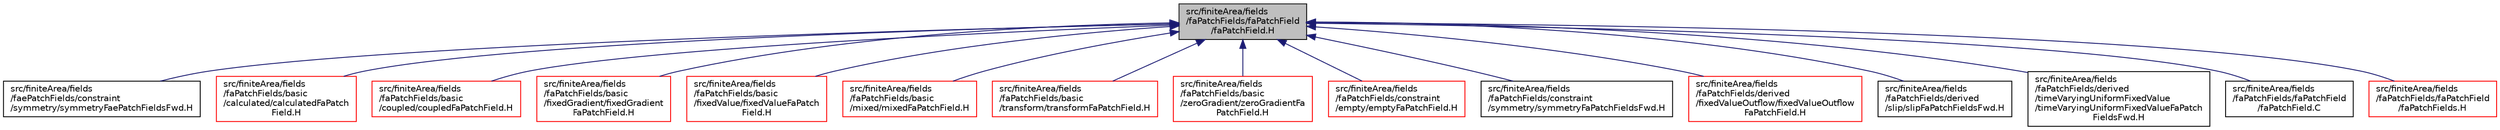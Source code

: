 digraph "src/finiteArea/fields/faPatchFields/faPatchField/faPatchField.H"
{
  bgcolor="transparent";
  edge [fontname="Helvetica",fontsize="10",labelfontname="Helvetica",labelfontsize="10"];
  node [fontname="Helvetica",fontsize="10",shape=record];
  Node1 [label="src/finiteArea/fields\l/faPatchFields/faPatchField\l/faPatchField.H",height=0.2,width=0.4,color="black", fillcolor="grey75", style="filled" fontcolor="black"];
  Node1 -> Node2 [dir="back",color="midnightblue",fontsize="10",style="solid",fontname="Helvetica"];
  Node2 [label="src/finiteArea/fields\l/faePatchFields/constraint\l/symmetry/symmetryFaePatchFieldsFwd.H",height=0.2,width=0.4,color="black",URL="$symmetryFaePatchFieldsFwd_8H.html"];
  Node1 -> Node3 [dir="back",color="midnightblue",fontsize="10",style="solid",fontname="Helvetica"];
  Node3 [label="src/finiteArea/fields\l/faPatchFields/basic\l/calculated/calculatedFaPatch\lField.H",height=0.2,width=0.4,color="red",URL="$calculatedFaPatchField_8H.html"];
  Node1 -> Node4 [dir="back",color="midnightblue",fontsize="10",style="solid",fontname="Helvetica"];
  Node4 [label="src/finiteArea/fields\l/faPatchFields/basic\l/coupled/coupledFaPatchField.H",height=0.2,width=0.4,color="red",URL="$coupledFaPatchField_8H.html"];
  Node1 -> Node5 [dir="back",color="midnightblue",fontsize="10",style="solid",fontname="Helvetica"];
  Node5 [label="src/finiteArea/fields\l/faPatchFields/basic\l/fixedGradient/fixedGradient\lFaPatchField.H",height=0.2,width=0.4,color="red",URL="$fixedGradientFaPatchField_8H.html"];
  Node1 -> Node6 [dir="back",color="midnightblue",fontsize="10",style="solid",fontname="Helvetica"];
  Node6 [label="src/finiteArea/fields\l/faPatchFields/basic\l/fixedValue/fixedValueFaPatch\lField.H",height=0.2,width=0.4,color="red",URL="$fixedValueFaPatchField_8H.html"];
  Node1 -> Node7 [dir="back",color="midnightblue",fontsize="10",style="solid",fontname="Helvetica"];
  Node7 [label="src/finiteArea/fields\l/faPatchFields/basic\l/mixed/mixedFaPatchField.H",height=0.2,width=0.4,color="red",URL="$mixedFaPatchField_8H.html"];
  Node1 -> Node8 [dir="back",color="midnightblue",fontsize="10",style="solid",fontname="Helvetica"];
  Node8 [label="src/finiteArea/fields\l/faPatchFields/basic\l/transform/transformFaPatchField.H",height=0.2,width=0.4,color="red",URL="$transformFaPatchField_8H.html"];
  Node1 -> Node9 [dir="back",color="midnightblue",fontsize="10",style="solid",fontname="Helvetica"];
  Node9 [label="src/finiteArea/fields\l/faPatchFields/basic\l/zeroGradient/zeroGradientFa\lPatchField.H",height=0.2,width=0.4,color="red",URL="$zeroGradientFaPatchField_8H.html"];
  Node1 -> Node10 [dir="back",color="midnightblue",fontsize="10",style="solid",fontname="Helvetica"];
  Node10 [label="src/finiteArea/fields\l/faPatchFields/constraint\l/empty/emptyFaPatchField.H",height=0.2,width=0.4,color="red",URL="$emptyFaPatchField_8H.html"];
  Node1 -> Node11 [dir="back",color="midnightblue",fontsize="10",style="solid",fontname="Helvetica"];
  Node11 [label="src/finiteArea/fields\l/faPatchFields/constraint\l/symmetry/symmetryFaPatchFieldsFwd.H",height=0.2,width=0.4,color="black",URL="$symmetryFaPatchFieldsFwd_8H.html"];
  Node1 -> Node12 [dir="back",color="midnightblue",fontsize="10",style="solid",fontname="Helvetica"];
  Node12 [label="src/finiteArea/fields\l/faPatchFields/derived\l/fixedValueOutflow/fixedValueOutflow\lFaPatchField.H",height=0.2,width=0.4,color="red",URL="$fixedValueOutflowFaPatchField_8H.html"];
  Node1 -> Node13 [dir="back",color="midnightblue",fontsize="10",style="solid",fontname="Helvetica"];
  Node13 [label="src/finiteArea/fields\l/faPatchFields/derived\l/slip/slipFaPatchFieldsFwd.H",height=0.2,width=0.4,color="black",URL="$slipFaPatchFieldsFwd_8H.html"];
  Node1 -> Node14 [dir="back",color="midnightblue",fontsize="10",style="solid",fontname="Helvetica"];
  Node14 [label="src/finiteArea/fields\l/faPatchFields/derived\l/timeVaryingUniformFixedValue\l/timeVaryingUniformFixedValueFaPatch\lFieldsFwd.H",height=0.2,width=0.4,color="black",URL="$timeVaryingUniformFixedValueFaPatchFieldsFwd_8H.html"];
  Node1 -> Node15 [dir="back",color="midnightblue",fontsize="10",style="solid",fontname="Helvetica"];
  Node15 [label="src/finiteArea/fields\l/faPatchFields/faPatchField\l/faPatchField.C",height=0.2,width=0.4,color="black",URL="$faPatchField_8C.html"];
  Node1 -> Node16 [dir="back",color="midnightblue",fontsize="10",style="solid",fontname="Helvetica"];
  Node16 [label="src/finiteArea/fields\l/faPatchFields/faPatchField\l/faPatchFields.H",height=0.2,width=0.4,color="red",URL="$faPatchFields_8H.html"];
}
